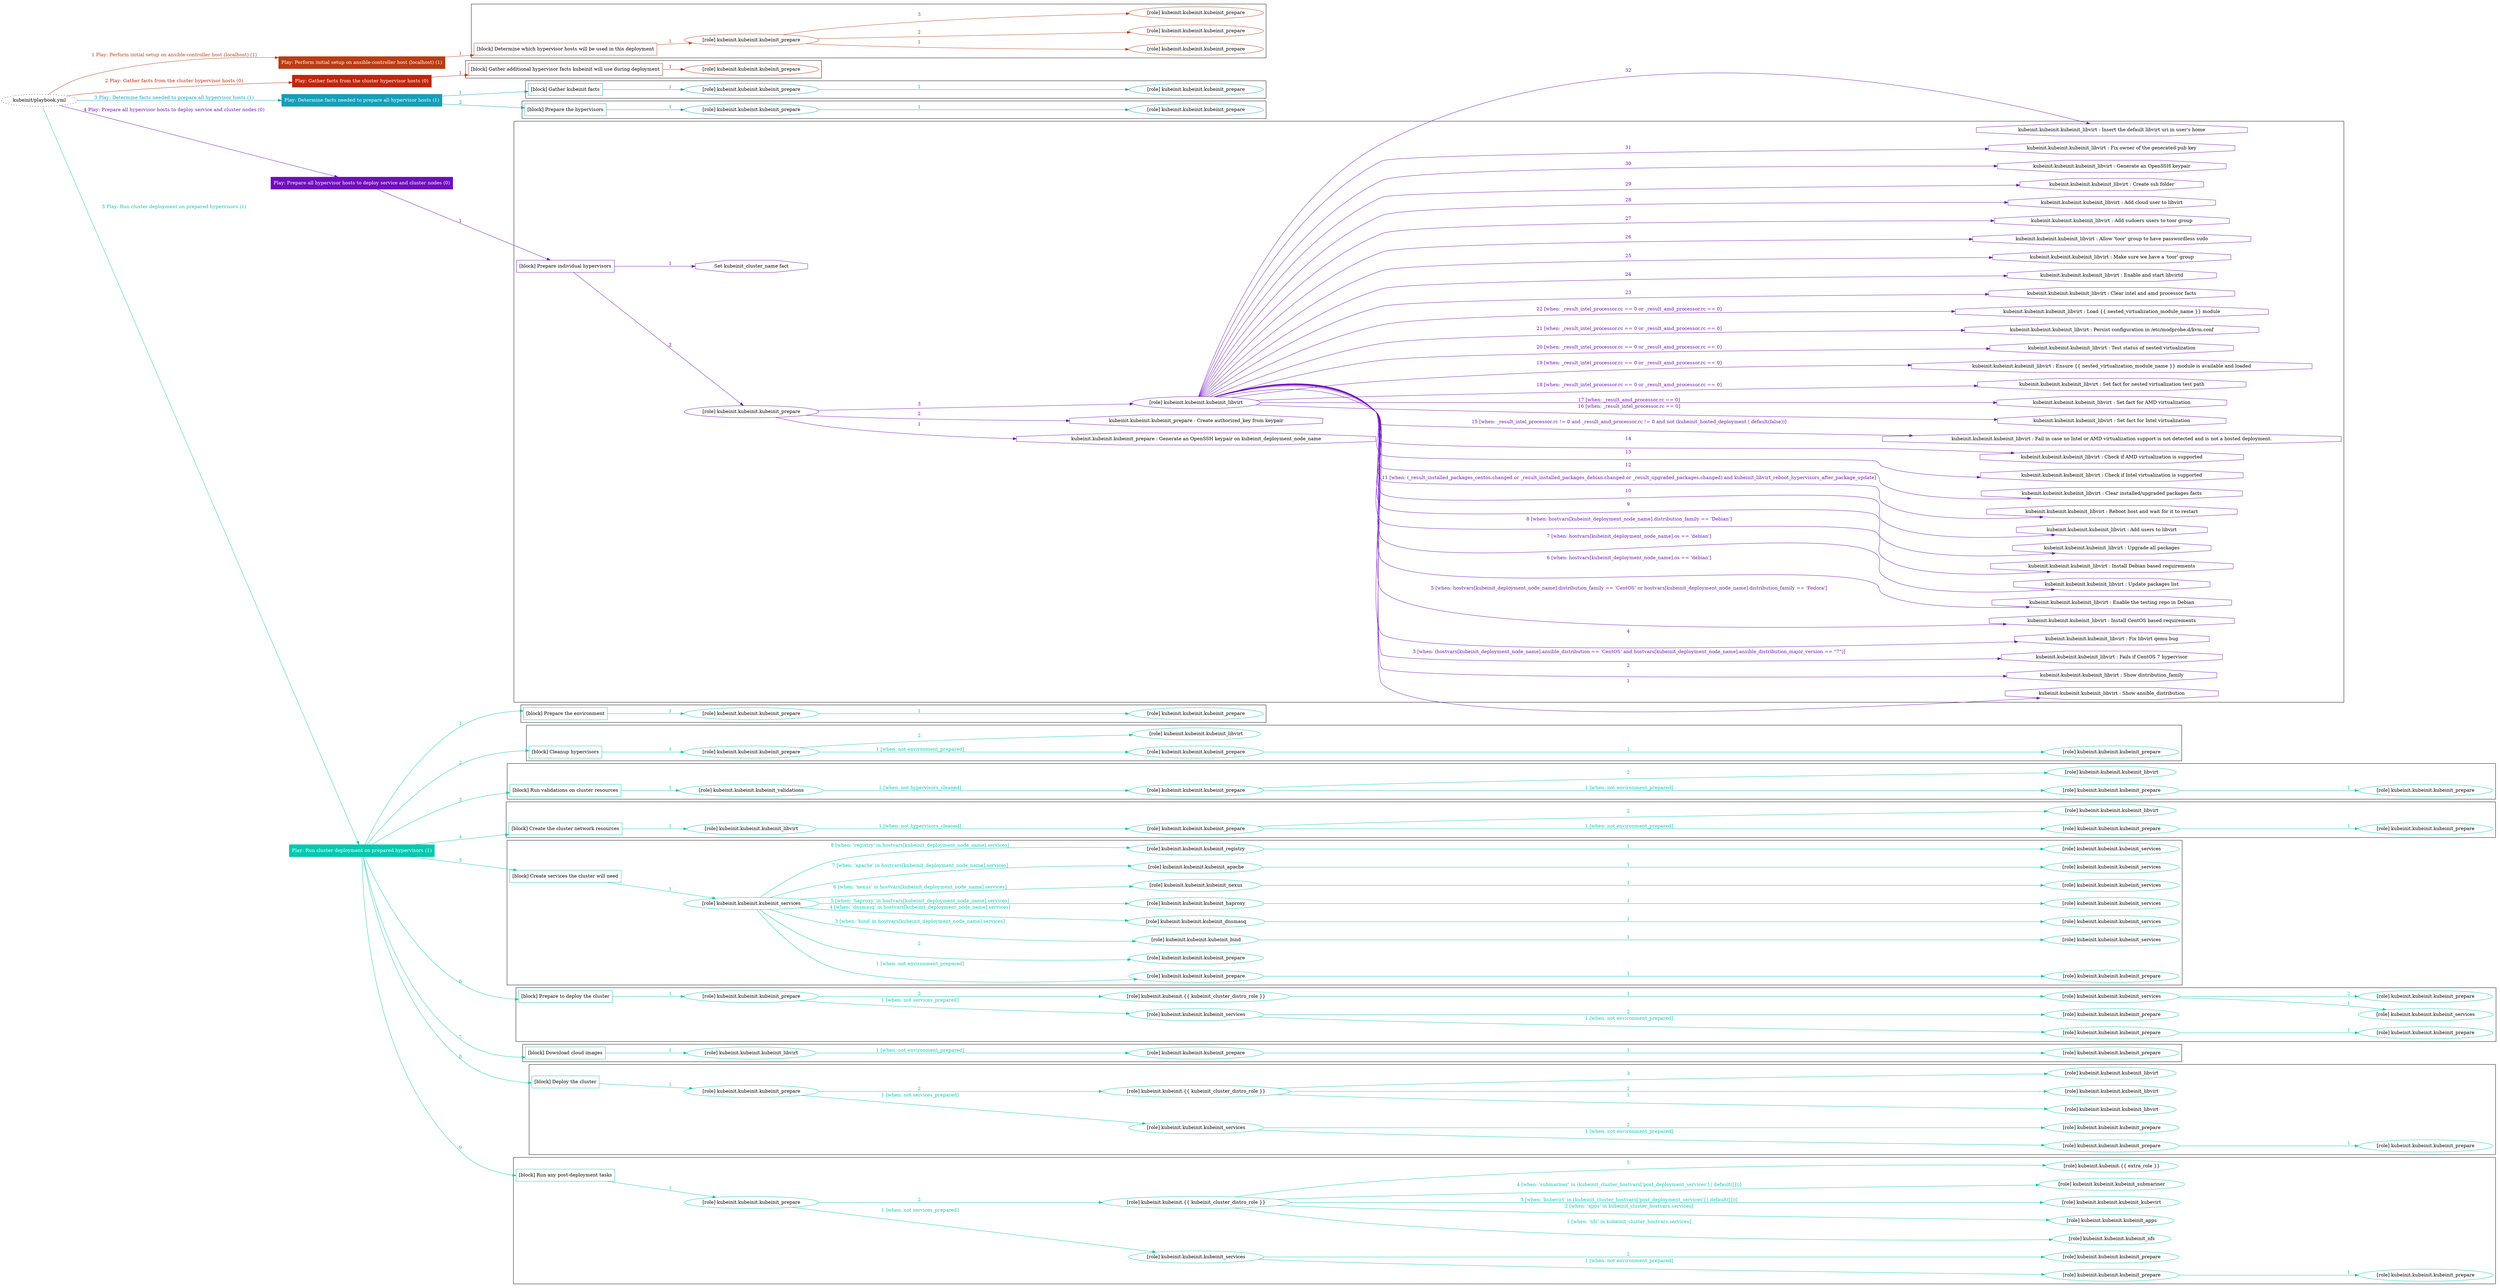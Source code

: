 digraph {
	graph [concentrate=true ordering=in rankdir=LR ratio=fill]
	edge [esep=5 sep=10]
	"kubeinit/playbook.yml" [URL="/home/runner/work/kubeinit/kubeinit/kubeinit/playbook.yml" id=playbook_69276c48 style=dotted]
	"kubeinit/playbook.yml" -> play_771e56b8 [label="1 Play: Perform initial setup on ansible-controller host (localhost) (1)" color="#b93d13" fontcolor="#b93d13" id=edge_playbook_69276c48_play_771e56b8 labeltooltip="1 Play: Perform initial setup on ansible-controller host (localhost) (1)" tooltip="1 Play: Perform initial setup on ansible-controller host (localhost) (1)"]
	subgraph "Play: Perform initial setup on ansible-controller host (localhost) (1)" {
		play_771e56b8 [label="Play: Perform initial setup on ansible-controller host (localhost) (1)" URL="/home/runner/work/kubeinit/kubeinit/kubeinit/playbook.yml" color="#b93d13" fontcolor="#ffffff" id=play_771e56b8 shape=box style=filled tooltip=localhost]
		play_771e56b8 -> block_69eb9096 [label=1 color="#b93d13" fontcolor="#b93d13" id=edge_1_play_771e56b8_block_69eb9096 labeltooltip=1 tooltip=1]
		subgraph cluster_block_69eb9096 {
			block_69eb9096 [label="[block] Determine which hypervisor hosts will be used in this deployment" URL="/home/runner/work/kubeinit/kubeinit/kubeinit/playbook.yml" color="#b93d13" id=block_69eb9096 labeltooltip="Determine which hypervisor hosts will be used in this deployment" shape=box tooltip="Determine which hypervisor hosts will be used in this deployment"]
			block_69eb9096 -> role_4c5e8331 [label="1 " color="#b93d13" fontcolor="#b93d13" id=edge_1_block_69eb9096_role_4c5e8331 labeltooltip="1 " tooltip="1 "]
			subgraph "kubeinit.kubeinit.kubeinit_prepare" {
				role_4c5e8331 [label="[role] kubeinit.kubeinit.kubeinit_prepare" URL="/home/runner/work/kubeinit/kubeinit/kubeinit/playbook.yml" color="#b93d13" id=role_4c5e8331 tooltip="kubeinit.kubeinit.kubeinit_prepare"]
				role_4c5e8331 -> role_d96c7d2b [label="1 " color="#b93d13" fontcolor="#b93d13" id=edge_1_role_4c5e8331_role_d96c7d2b labeltooltip="1 " tooltip="1 "]
				subgraph "kubeinit.kubeinit.kubeinit_prepare" {
					role_d96c7d2b [label="[role] kubeinit.kubeinit.kubeinit_prepare" URL="/home/runner/.ansible/collections/ansible_collections/kubeinit/kubeinit/roles/kubeinit_prepare/tasks/build_hypervisors_group.yml" color="#b93d13" id=role_d96c7d2b tooltip="kubeinit.kubeinit.kubeinit_prepare"]
				}
				role_4c5e8331 -> role_85bc36af [label="2 " color="#b93d13" fontcolor="#b93d13" id=edge_2_role_4c5e8331_role_85bc36af labeltooltip="2 " tooltip="2 "]
				subgraph "kubeinit.kubeinit.kubeinit_prepare" {
					role_85bc36af [label="[role] kubeinit.kubeinit.kubeinit_prepare" URL="/home/runner/.ansible/collections/ansible_collections/kubeinit/kubeinit/roles/kubeinit_prepare/tasks/build_hypervisors_group.yml" color="#b93d13" id=role_85bc36af tooltip="kubeinit.kubeinit.kubeinit_prepare"]
				}
				role_4c5e8331 -> role_85d3e95d [label="3 " color="#b93d13" fontcolor="#b93d13" id=edge_3_role_4c5e8331_role_85d3e95d labeltooltip="3 " tooltip="3 "]
				subgraph "kubeinit.kubeinit.kubeinit_prepare" {
					role_85d3e95d [label="[role] kubeinit.kubeinit.kubeinit_prepare" URL="/home/runner/.ansible/collections/ansible_collections/kubeinit/kubeinit/roles/kubeinit_prepare/tasks/build_hypervisors_group.yml" color="#b93d13" id=role_85d3e95d tooltip="kubeinit.kubeinit.kubeinit_prepare"]
				}
			}
		}
	}
	"kubeinit/playbook.yml" -> play_9b2345a2 [label="2 Play: Gather facts from the cluster hypervisor hosts (0)" color="#c32509" fontcolor="#c32509" id=edge_playbook_69276c48_play_9b2345a2 labeltooltip="2 Play: Gather facts from the cluster hypervisor hosts (0)" tooltip="2 Play: Gather facts from the cluster hypervisor hosts (0)"]
	subgraph "Play: Gather facts from the cluster hypervisor hosts (0)" {
		play_9b2345a2 [label="Play: Gather facts from the cluster hypervisor hosts (0)" URL="/home/runner/work/kubeinit/kubeinit/kubeinit/playbook.yml" color="#c32509" fontcolor="#ffffff" id=play_9b2345a2 shape=box style=filled tooltip="Play: Gather facts from the cluster hypervisor hosts (0)"]
		play_9b2345a2 -> block_337ccbae [label=1 color="#c32509" fontcolor="#c32509" id=edge_1_play_9b2345a2_block_337ccbae labeltooltip=1 tooltip=1]
		subgraph cluster_block_337ccbae {
			block_337ccbae [label="[block] Gather additional hypervisor facts kubeinit will use during deployment" URL="/home/runner/work/kubeinit/kubeinit/kubeinit/playbook.yml" color="#c32509" id=block_337ccbae labeltooltip="Gather additional hypervisor facts kubeinit will use during deployment" shape=box tooltip="Gather additional hypervisor facts kubeinit will use during deployment"]
			block_337ccbae -> role_8684b217 [label="1 " color="#c32509" fontcolor="#c32509" id=edge_1_block_337ccbae_role_8684b217 labeltooltip="1 " tooltip="1 "]
			subgraph "kubeinit.kubeinit.kubeinit_prepare" {
				role_8684b217 [label="[role] kubeinit.kubeinit.kubeinit_prepare" URL="/home/runner/work/kubeinit/kubeinit/kubeinit/playbook.yml" color="#c32509" id=role_8684b217 tooltip="kubeinit.kubeinit.kubeinit_prepare"]
			}
		}
	}
	"kubeinit/playbook.yml" -> play_122daa32 [label="3 Play: Determine facts needed to prepare all hypervisor hosts (1)" color="#149fb8" fontcolor="#149fb8" id=edge_playbook_69276c48_play_122daa32 labeltooltip="3 Play: Determine facts needed to prepare all hypervisor hosts (1)" tooltip="3 Play: Determine facts needed to prepare all hypervisor hosts (1)"]
	subgraph "Play: Determine facts needed to prepare all hypervisor hosts (1)" {
		play_122daa32 [label="Play: Determine facts needed to prepare all hypervisor hosts (1)" URL="/home/runner/work/kubeinit/kubeinit/kubeinit/playbook.yml" color="#149fb8" fontcolor="#ffffff" id=play_122daa32 shape=box style=filled tooltip=localhost]
		play_122daa32 -> block_4ebcf1d4 [label=1 color="#149fb8" fontcolor="#149fb8" id=edge_1_play_122daa32_block_4ebcf1d4 labeltooltip=1 tooltip=1]
		subgraph cluster_block_4ebcf1d4 {
			block_4ebcf1d4 [label="[block] Gather kubeinit facts" URL="/home/runner/work/kubeinit/kubeinit/kubeinit/playbook.yml" color="#149fb8" id=block_4ebcf1d4 labeltooltip="Gather kubeinit facts" shape=box tooltip="Gather kubeinit facts"]
			block_4ebcf1d4 -> role_0f7ed607 [label="1 " color="#149fb8" fontcolor="#149fb8" id=edge_1_block_4ebcf1d4_role_0f7ed607 labeltooltip="1 " tooltip="1 "]
			subgraph "kubeinit.kubeinit.kubeinit_prepare" {
				role_0f7ed607 [label="[role] kubeinit.kubeinit.kubeinit_prepare" URL="/home/runner/work/kubeinit/kubeinit/kubeinit/playbook.yml" color="#149fb8" id=role_0f7ed607 tooltip="kubeinit.kubeinit.kubeinit_prepare"]
				role_0f7ed607 -> role_784ede8a [label="1 " color="#149fb8" fontcolor="#149fb8" id=edge_1_role_0f7ed607_role_784ede8a labeltooltip="1 " tooltip="1 "]
				subgraph "kubeinit.kubeinit.kubeinit_prepare" {
					role_784ede8a [label="[role] kubeinit.kubeinit.kubeinit_prepare" URL="/home/runner/.ansible/collections/ansible_collections/kubeinit/kubeinit/roles/kubeinit_prepare/tasks/gather_kubeinit_facts.yml" color="#149fb8" id=role_784ede8a tooltip="kubeinit.kubeinit.kubeinit_prepare"]
				}
			}
		}
		play_122daa32 -> block_d31a7c14 [label=2 color="#149fb8" fontcolor="#149fb8" id=edge_2_play_122daa32_block_d31a7c14 labeltooltip=2 tooltip=2]
		subgraph cluster_block_d31a7c14 {
			block_d31a7c14 [label="[block] Prepare the hypervisors" URL="/home/runner/work/kubeinit/kubeinit/kubeinit/playbook.yml" color="#149fb8" id=block_d31a7c14 labeltooltip="Prepare the hypervisors" shape=box tooltip="Prepare the hypervisors"]
			block_d31a7c14 -> role_c2168b09 [label="1 " color="#149fb8" fontcolor="#149fb8" id=edge_1_block_d31a7c14_role_c2168b09 labeltooltip="1 " tooltip="1 "]
			subgraph "kubeinit.kubeinit.kubeinit_prepare" {
				role_c2168b09 [label="[role] kubeinit.kubeinit.kubeinit_prepare" URL="/home/runner/work/kubeinit/kubeinit/kubeinit/playbook.yml" color="#149fb8" id=role_c2168b09 tooltip="kubeinit.kubeinit.kubeinit_prepare"]
				role_c2168b09 -> role_f4f85ccd [label="1 " color="#149fb8" fontcolor="#149fb8" id=edge_1_role_c2168b09_role_f4f85ccd labeltooltip="1 " tooltip="1 "]
				subgraph "kubeinit.kubeinit.kubeinit_prepare" {
					role_f4f85ccd [label="[role] kubeinit.kubeinit.kubeinit_prepare" URL="/home/runner/.ansible/collections/ansible_collections/kubeinit/kubeinit/roles/kubeinit_prepare/tasks/gather_kubeinit_facts.yml" color="#149fb8" id=role_f4f85ccd tooltip="kubeinit.kubeinit.kubeinit_prepare"]
				}
			}
		}
	}
	"kubeinit/playbook.yml" -> play_06b1ea4e [label="4 Play: Prepare all hypervisor hosts to deploy service and cluster nodes (0)" color="#700ebe" fontcolor="#700ebe" id=edge_playbook_69276c48_play_06b1ea4e labeltooltip="4 Play: Prepare all hypervisor hosts to deploy service and cluster nodes (0)" tooltip="4 Play: Prepare all hypervisor hosts to deploy service and cluster nodes (0)"]
	subgraph "Play: Prepare all hypervisor hosts to deploy service and cluster nodes (0)" {
		play_06b1ea4e [label="Play: Prepare all hypervisor hosts to deploy service and cluster nodes (0)" URL="/home/runner/work/kubeinit/kubeinit/kubeinit/playbook.yml" color="#700ebe" fontcolor="#ffffff" id=play_06b1ea4e shape=box style=filled tooltip="Play: Prepare all hypervisor hosts to deploy service and cluster nodes (0)"]
		play_06b1ea4e -> block_8d88c827 [label=1 color="#700ebe" fontcolor="#700ebe" id=edge_1_play_06b1ea4e_block_8d88c827 labeltooltip=1 tooltip=1]
		subgraph cluster_block_8d88c827 {
			block_8d88c827 [label="[block] Prepare individual hypervisors" URL="/home/runner/work/kubeinit/kubeinit/kubeinit/playbook.yml" color="#700ebe" id=block_8d88c827 labeltooltip="Prepare individual hypervisors" shape=box tooltip="Prepare individual hypervisors"]
			block_8d88c827 -> role_50880bbc [label="2 " color="#700ebe" fontcolor="#700ebe" id=edge_2_block_8d88c827_role_50880bbc labeltooltip="2 " tooltip="2 "]
			subgraph "kubeinit.kubeinit.kubeinit_prepare" {
				role_50880bbc [label="[role] kubeinit.kubeinit.kubeinit_prepare" URL="/home/runner/work/kubeinit/kubeinit/kubeinit/playbook.yml" color="#700ebe" id=role_50880bbc tooltip="kubeinit.kubeinit.kubeinit_prepare"]
				task_ef12766f [label="kubeinit.kubeinit.kubeinit_prepare : Generate an OpenSSH keypair on kubeinit_deployment_node_name" URL="/home/runner/.ansible/collections/ansible_collections/kubeinit/kubeinit/roles/kubeinit_prepare/tasks/prepare_hypervisor.yml" color="#700ebe" id=task_ef12766f shape=octagon tooltip="kubeinit.kubeinit.kubeinit_prepare : Generate an OpenSSH keypair on kubeinit_deployment_node_name"]
				role_50880bbc -> task_ef12766f [label="1 " color="#700ebe" fontcolor="#700ebe" id=edge_1_role_50880bbc_task_ef12766f labeltooltip="1 " tooltip="1 "]
				task_64f94bab [label="kubeinit.kubeinit.kubeinit_prepare : Create authorized_key from keypair" URL="/home/runner/.ansible/collections/ansible_collections/kubeinit/kubeinit/roles/kubeinit_prepare/tasks/prepare_hypervisor.yml" color="#700ebe" id=task_64f94bab shape=octagon tooltip="kubeinit.kubeinit.kubeinit_prepare : Create authorized_key from keypair"]
				role_50880bbc -> task_64f94bab [label="2 " color="#700ebe" fontcolor="#700ebe" id=edge_2_role_50880bbc_task_64f94bab labeltooltip="2 " tooltip="2 "]
				role_50880bbc -> role_11036033 [label="3 " color="#700ebe" fontcolor="#700ebe" id=edge_3_role_50880bbc_role_11036033 labeltooltip="3 " tooltip="3 "]
				subgraph "kubeinit.kubeinit.kubeinit_libvirt" {
					role_11036033 [label="[role] kubeinit.kubeinit.kubeinit_libvirt" URL="/home/runner/.ansible/collections/ansible_collections/kubeinit/kubeinit/roles/kubeinit_prepare/tasks/prepare_hypervisor.yml" color="#700ebe" id=role_11036033 tooltip="kubeinit.kubeinit.kubeinit_libvirt"]
					task_7e71e88c [label="kubeinit.kubeinit.kubeinit_libvirt : Show ansible_distribution" URL="/home/runner/.ansible/collections/ansible_collections/kubeinit/kubeinit/roles/kubeinit_libvirt/tasks/main.yml" color="#700ebe" id=task_7e71e88c shape=octagon tooltip="kubeinit.kubeinit.kubeinit_libvirt : Show ansible_distribution"]
					role_11036033 -> task_7e71e88c [label="1 " color="#700ebe" fontcolor="#700ebe" id=edge_1_role_11036033_task_7e71e88c labeltooltip="1 " tooltip="1 "]
					task_76085133 [label="kubeinit.kubeinit.kubeinit_libvirt : Show distribution_family" URL="/home/runner/.ansible/collections/ansible_collections/kubeinit/kubeinit/roles/kubeinit_libvirt/tasks/main.yml" color="#700ebe" id=task_76085133 shape=octagon tooltip="kubeinit.kubeinit.kubeinit_libvirt : Show distribution_family"]
					role_11036033 -> task_76085133 [label="2 " color="#700ebe" fontcolor="#700ebe" id=edge_2_role_11036033_task_76085133 labeltooltip="2 " tooltip="2 "]
					task_f65f7949 [label="kubeinit.kubeinit.kubeinit_libvirt : Fails if CentOS 7 hypervisor" URL="/home/runner/.ansible/collections/ansible_collections/kubeinit/kubeinit/roles/kubeinit_libvirt/tasks/main.yml" color="#700ebe" id=task_f65f7949 shape=octagon tooltip="kubeinit.kubeinit.kubeinit_libvirt : Fails if CentOS 7 hypervisor"]
					role_11036033 -> task_f65f7949 [label="3 [when: (hostvars[kubeinit_deployment_node_name].ansible_distribution == 'CentOS' and hostvars[kubeinit_deployment_node_name].ansible_distribution_major_version == \"7\")]" color="#700ebe" fontcolor="#700ebe" id=edge_3_role_11036033_task_f65f7949 labeltooltip="3 [when: (hostvars[kubeinit_deployment_node_name].ansible_distribution == 'CentOS' and hostvars[kubeinit_deployment_node_name].ansible_distribution_major_version == \"7\")]" tooltip="3 [when: (hostvars[kubeinit_deployment_node_name].ansible_distribution == 'CentOS' and hostvars[kubeinit_deployment_node_name].ansible_distribution_major_version == \"7\")]"]
					task_e13dbf9c [label="kubeinit.kubeinit.kubeinit_libvirt : Fix libvirt qemu bug" URL="/home/runner/.ansible/collections/ansible_collections/kubeinit/kubeinit/roles/kubeinit_libvirt/tasks/main.yml" color="#700ebe" id=task_e13dbf9c shape=octagon tooltip="kubeinit.kubeinit.kubeinit_libvirt : Fix libvirt qemu bug"]
					role_11036033 -> task_e13dbf9c [label="4 " color="#700ebe" fontcolor="#700ebe" id=edge_4_role_11036033_task_e13dbf9c labeltooltip="4 " tooltip="4 "]
					task_754a911d [label="kubeinit.kubeinit.kubeinit_libvirt : Install CentOS based requirements" URL="/home/runner/.ansible/collections/ansible_collections/kubeinit/kubeinit/roles/kubeinit_libvirt/tasks/main.yml" color="#700ebe" id=task_754a911d shape=octagon tooltip="kubeinit.kubeinit.kubeinit_libvirt : Install CentOS based requirements"]
					role_11036033 -> task_754a911d [label="5 [when: hostvars[kubeinit_deployment_node_name].distribution_family == 'CentOS' or hostvars[kubeinit_deployment_node_name].distribution_family == 'Fedora']" color="#700ebe" fontcolor="#700ebe" id=edge_5_role_11036033_task_754a911d labeltooltip="5 [when: hostvars[kubeinit_deployment_node_name].distribution_family == 'CentOS' or hostvars[kubeinit_deployment_node_name].distribution_family == 'Fedora']" tooltip="5 [when: hostvars[kubeinit_deployment_node_name].distribution_family == 'CentOS' or hostvars[kubeinit_deployment_node_name].distribution_family == 'Fedora']"]
					task_59b2b5fb [label="kubeinit.kubeinit.kubeinit_libvirt : Enable the testing repo in Debian" URL="/home/runner/.ansible/collections/ansible_collections/kubeinit/kubeinit/roles/kubeinit_libvirt/tasks/main.yml" color="#700ebe" id=task_59b2b5fb shape=octagon tooltip="kubeinit.kubeinit.kubeinit_libvirt : Enable the testing repo in Debian"]
					role_11036033 -> task_59b2b5fb [label="6 [when: hostvars[kubeinit_deployment_node_name].os == 'debian']" color="#700ebe" fontcolor="#700ebe" id=edge_6_role_11036033_task_59b2b5fb labeltooltip="6 [when: hostvars[kubeinit_deployment_node_name].os == 'debian']" tooltip="6 [when: hostvars[kubeinit_deployment_node_name].os == 'debian']"]
					task_f11921f3 [label="kubeinit.kubeinit.kubeinit_libvirt : Update packages list" URL="/home/runner/.ansible/collections/ansible_collections/kubeinit/kubeinit/roles/kubeinit_libvirt/tasks/main.yml" color="#700ebe" id=task_f11921f3 shape=octagon tooltip="kubeinit.kubeinit.kubeinit_libvirt : Update packages list"]
					role_11036033 -> task_f11921f3 [label="7 [when: hostvars[kubeinit_deployment_node_name].os == 'debian']" color="#700ebe" fontcolor="#700ebe" id=edge_7_role_11036033_task_f11921f3 labeltooltip="7 [when: hostvars[kubeinit_deployment_node_name].os == 'debian']" tooltip="7 [when: hostvars[kubeinit_deployment_node_name].os == 'debian']"]
					task_6cd9ae36 [label="kubeinit.kubeinit.kubeinit_libvirt : Install Debian based requirements" URL="/home/runner/.ansible/collections/ansible_collections/kubeinit/kubeinit/roles/kubeinit_libvirt/tasks/main.yml" color="#700ebe" id=task_6cd9ae36 shape=octagon tooltip="kubeinit.kubeinit.kubeinit_libvirt : Install Debian based requirements"]
					role_11036033 -> task_6cd9ae36 [label="8 [when: hostvars[kubeinit_deployment_node_name].distribution_family == 'Debian']" color="#700ebe" fontcolor="#700ebe" id=edge_8_role_11036033_task_6cd9ae36 labeltooltip="8 [when: hostvars[kubeinit_deployment_node_name].distribution_family == 'Debian']" tooltip="8 [when: hostvars[kubeinit_deployment_node_name].distribution_family == 'Debian']"]
					task_c4cb2c90 [label="kubeinit.kubeinit.kubeinit_libvirt : Upgrade all packages" URL="/home/runner/.ansible/collections/ansible_collections/kubeinit/kubeinit/roles/kubeinit_libvirt/tasks/main.yml" color="#700ebe" id=task_c4cb2c90 shape=octagon tooltip="kubeinit.kubeinit.kubeinit_libvirt : Upgrade all packages"]
					role_11036033 -> task_c4cb2c90 [label="9 " color="#700ebe" fontcolor="#700ebe" id=edge_9_role_11036033_task_c4cb2c90 labeltooltip="9 " tooltip="9 "]
					task_306613cf [label="kubeinit.kubeinit.kubeinit_libvirt : Add users to libvirt" URL="/home/runner/.ansible/collections/ansible_collections/kubeinit/kubeinit/roles/kubeinit_libvirt/tasks/main.yml" color="#700ebe" id=task_306613cf shape=octagon tooltip="kubeinit.kubeinit.kubeinit_libvirt : Add users to libvirt"]
					role_11036033 -> task_306613cf [label="10 " color="#700ebe" fontcolor="#700ebe" id=edge_10_role_11036033_task_306613cf labeltooltip="10 " tooltip="10 "]
					task_e0d09926 [label="kubeinit.kubeinit.kubeinit_libvirt : Reboot host and wait for it to restart" URL="/home/runner/.ansible/collections/ansible_collections/kubeinit/kubeinit/roles/kubeinit_libvirt/tasks/main.yml" color="#700ebe" id=task_e0d09926 shape=octagon tooltip="kubeinit.kubeinit.kubeinit_libvirt : Reboot host and wait for it to restart"]
					role_11036033 -> task_e0d09926 [label="11 [when: (_result_installed_packages_centos.changed or _result_installed_packages_debian.changed or _result_upgraded_packages.changed) and kubeinit_libvirt_reboot_hypervisors_after_package_update]" color="#700ebe" fontcolor="#700ebe" id=edge_11_role_11036033_task_e0d09926 labeltooltip="11 [when: (_result_installed_packages_centos.changed or _result_installed_packages_debian.changed or _result_upgraded_packages.changed) and kubeinit_libvirt_reboot_hypervisors_after_package_update]" tooltip="11 [when: (_result_installed_packages_centos.changed or _result_installed_packages_debian.changed or _result_upgraded_packages.changed) and kubeinit_libvirt_reboot_hypervisors_after_package_update]"]
					task_d95c08e8 [label="kubeinit.kubeinit.kubeinit_libvirt : Clear installed/upgraded packages facts" URL="/home/runner/.ansible/collections/ansible_collections/kubeinit/kubeinit/roles/kubeinit_libvirt/tasks/main.yml" color="#700ebe" id=task_d95c08e8 shape=octagon tooltip="kubeinit.kubeinit.kubeinit_libvirt : Clear installed/upgraded packages facts"]
					role_11036033 -> task_d95c08e8 [label="12 " color="#700ebe" fontcolor="#700ebe" id=edge_12_role_11036033_task_d95c08e8 labeltooltip="12 " tooltip="12 "]
					task_a3bff196 [label="kubeinit.kubeinit.kubeinit_libvirt : Check if Intel virtualization is supported" URL="/home/runner/.ansible/collections/ansible_collections/kubeinit/kubeinit/roles/kubeinit_libvirt/tasks/main.yml" color="#700ebe" id=task_a3bff196 shape=octagon tooltip="kubeinit.kubeinit.kubeinit_libvirt : Check if Intel virtualization is supported"]
					role_11036033 -> task_a3bff196 [label="13 " color="#700ebe" fontcolor="#700ebe" id=edge_13_role_11036033_task_a3bff196 labeltooltip="13 " tooltip="13 "]
					task_bcedfbf5 [label="kubeinit.kubeinit.kubeinit_libvirt : Check if AMD virtualization is supported" URL="/home/runner/.ansible/collections/ansible_collections/kubeinit/kubeinit/roles/kubeinit_libvirt/tasks/main.yml" color="#700ebe" id=task_bcedfbf5 shape=octagon tooltip="kubeinit.kubeinit.kubeinit_libvirt : Check if AMD virtualization is supported"]
					role_11036033 -> task_bcedfbf5 [label="14 " color="#700ebe" fontcolor="#700ebe" id=edge_14_role_11036033_task_bcedfbf5 labeltooltip="14 " tooltip="14 "]
					task_9e30c53c [label="kubeinit.kubeinit.kubeinit_libvirt : Fail in case no Intel or AMD virtualization support is not detected and is not a hosted deployment." URL="/home/runner/.ansible/collections/ansible_collections/kubeinit/kubeinit/roles/kubeinit_libvirt/tasks/main.yml" color="#700ebe" id=task_9e30c53c shape=octagon tooltip="kubeinit.kubeinit.kubeinit_libvirt : Fail in case no Intel or AMD virtualization support is not detected and is not a hosted deployment."]
					role_11036033 -> task_9e30c53c [label="15 [when: _result_intel_processor.rc != 0 and _result_amd_processor.rc != 0 and not (kubeinit_hosted_deployment | default(false))]" color="#700ebe" fontcolor="#700ebe" id=edge_15_role_11036033_task_9e30c53c labeltooltip="15 [when: _result_intel_processor.rc != 0 and _result_amd_processor.rc != 0 and not (kubeinit_hosted_deployment | default(false))]" tooltip="15 [when: _result_intel_processor.rc != 0 and _result_amd_processor.rc != 0 and not (kubeinit_hosted_deployment | default(false))]"]
					task_03de45c7 [label="kubeinit.kubeinit.kubeinit_libvirt : Set fact for Intel virtualization" URL="/home/runner/.ansible/collections/ansible_collections/kubeinit/kubeinit/roles/kubeinit_libvirt/tasks/main.yml" color="#700ebe" id=task_03de45c7 shape=octagon tooltip="kubeinit.kubeinit.kubeinit_libvirt : Set fact for Intel virtualization"]
					role_11036033 -> task_03de45c7 [label="16 [when: _result_intel_processor.rc == 0]" color="#700ebe" fontcolor="#700ebe" id=edge_16_role_11036033_task_03de45c7 labeltooltip="16 [when: _result_intel_processor.rc == 0]" tooltip="16 [when: _result_intel_processor.rc == 0]"]
					task_49c14155 [label="kubeinit.kubeinit.kubeinit_libvirt : Set fact for AMD virtualization" URL="/home/runner/.ansible/collections/ansible_collections/kubeinit/kubeinit/roles/kubeinit_libvirt/tasks/main.yml" color="#700ebe" id=task_49c14155 shape=octagon tooltip="kubeinit.kubeinit.kubeinit_libvirt : Set fact for AMD virtualization"]
					role_11036033 -> task_49c14155 [label="17 [when: _result_amd_processor.rc == 0]" color="#700ebe" fontcolor="#700ebe" id=edge_17_role_11036033_task_49c14155 labeltooltip="17 [when: _result_amd_processor.rc == 0]" tooltip="17 [when: _result_amd_processor.rc == 0]"]
					task_e59ae14f [label="kubeinit.kubeinit.kubeinit_libvirt : Set fact for nested virtualization test path" URL="/home/runner/.ansible/collections/ansible_collections/kubeinit/kubeinit/roles/kubeinit_libvirt/tasks/main.yml" color="#700ebe" id=task_e59ae14f shape=octagon tooltip="kubeinit.kubeinit.kubeinit_libvirt : Set fact for nested virtualization test path"]
					role_11036033 -> task_e59ae14f [label="18 [when: _result_intel_processor.rc == 0 or _result_amd_processor.rc == 0]" color="#700ebe" fontcolor="#700ebe" id=edge_18_role_11036033_task_e59ae14f labeltooltip="18 [when: _result_intel_processor.rc == 0 or _result_amd_processor.rc == 0]" tooltip="18 [when: _result_intel_processor.rc == 0 or _result_amd_processor.rc == 0]"]
					task_f0a8b00a [label="kubeinit.kubeinit.kubeinit_libvirt : Ensure {{ nested_virtualization_module_name }} module is available and loaded" URL="/home/runner/.ansible/collections/ansible_collections/kubeinit/kubeinit/roles/kubeinit_libvirt/tasks/main.yml" color="#700ebe" id=task_f0a8b00a shape=octagon tooltip="kubeinit.kubeinit.kubeinit_libvirt : Ensure {{ nested_virtualization_module_name }} module is available and loaded"]
					role_11036033 -> task_f0a8b00a [label="19 [when: _result_intel_processor.rc == 0 or _result_amd_processor.rc == 0]" color="#700ebe" fontcolor="#700ebe" id=edge_19_role_11036033_task_f0a8b00a labeltooltip="19 [when: _result_intel_processor.rc == 0 or _result_amd_processor.rc == 0]" tooltip="19 [when: _result_intel_processor.rc == 0 or _result_amd_processor.rc == 0]"]
					task_4d02f75b [label="kubeinit.kubeinit.kubeinit_libvirt : Test status of nested virtualization" URL="/home/runner/.ansible/collections/ansible_collections/kubeinit/kubeinit/roles/kubeinit_libvirt/tasks/main.yml" color="#700ebe" id=task_4d02f75b shape=octagon tooltip="kubeinit.kubeinit.kubeinit_libvirt : Test status of nested virtualization"]
					role_11036033 -> task_4d02f75b [label="20 [when: _result_intel_processor.rc == 0 or _result_amd_processor.rc == 0]" color="#700ebe" fontcolor="#700ebe" id=edge_20_role_11036033_task_4d02f75b labeltooltip="20 [when: _result_intel_processor.rc == 0 or _result_amd_processor.rc == 0]" tooltip="20 [when: _result_intel_processor.rc == 0 or _result_amd_processor.rc == 0]"]
					task_112bb765 [label="kubeinit.kubeinit.kubeinit_libvirt : Persist configuration in /etc/modprobe.d/kvm.conf" URL="/home/runner/.ansible/collections/ansible_collections/kubeinit/kubeinit/roles/kubeinit_libvirt/tasks/main.yml" color="#700ebe" id=task_112bb765 shape=octagon tooltip="kubeinit.kubeinit.kubeinit_libvirt : Persist configuration in /etc/modprobe.d/kvm.conf"]
					role_11036033 -> task_112bb765 [label="21 [when: _result_intel_processor.rc == 0 or _result_amd_processor.rc == 0]" color="#700ebe" fontcolor="#700ebe" id=edge_21_role_11036033_task_112bb765 labeltooltip="21 [when: _result_intel_processor.rc == 0 or _result_amd_processor.rc == 0]" tooltip="21 [when: _result_intel_processor.rc == 0 or _result_amd_processor.rc == 0]"]
					task_af103bb1 [label="kubeinit.kubeinit.kubeinit_libvirt : Load {{ nested_virtualization_module_name }} module" URL="/home/runner/.ansible/collections/ansible_collections/kubeinit/kubeinit/roles/kubeinit_libvirt/tasks/main.yml" color="#700ebe" id=task_af103bb1 shape=octagon tooltip="kubeinit.kubeinit.kubeinit_libvirt : Load {{ nested_virtualization_module_name }} module"]
					role_11036033 -> task_af103bb1 [label="22 [when: _result_intel_processor.rc == 0 or _result_amd_processor.rc == 0]" color="#700ebe" fontcolor="#700ebe" id=edge_22_role_11036033_task_af103bb1 labeltooltip="22 [when: _result_intel_processor.rc == 0 or _result_amd_processor.rc == 0]" tooltip="22 [when: _result_intel_processor.rc == 0 or _result_amd_processor.rc == 0]"]
					task_4b067f57 [label="kubeinit.kubeinit.kubeinit_libvirt : Clear intel and amd processor facts" URL="/home/runner/.ansible/collections/ansible_collections/kubeinit/kubeinit/roles/kubeinit_libvirt/tasks/main.yml" color="#700ebe" id=task_4b067f57 shape=octagon tooltip="kubeinit.kubeinit.kubeinit_libvirt : Clear intel and amd processor facts"]
					role_11036033 -> task_4b067f57 [label="23 " color="#700ebe" fontcolor="#700ebe" id=edge_23_role_11036033_task_4b067f57 labeltooltip="23 " tooltip="23 "]
					task_f1e82a64 [label="kubeinit.kubeinit.kubeinit_libvirt : Enable and start libvirtd" URL="/home/runner/.ansible/collections/ansible_collections/kubeinit/kubeinit/roles/kubeinit_libvirt/tasks/main.yml" color="#700ebe" id=task_f1e82a64 shape=octagon tooltip="kubeinit.kubeinit.kubeinit_libvirt : Enable and start libvirtd"]
					role_11036033 -> task_f1e82a64 [label="24 " color="#700ebe" fontcolor="#700ebe" id=edge_24_role_11036033_task_f1e82a64 labeltooltip="24 " tooltip="24 "]
					task_3b8d268a [label="kubeinit.kubeinit.kubeinit_libvirt : Make sure we have a 'toor' group" URL="/home/runner/.ansible/collections/ansible_collections/kubeinit/kubeinit/roles/kubeinit_libvirt/tasks/60_create_cloud_user.yml" color="#700ebe" id=task_3b8d268a shape=octagon tooltip="kubeinit.kubeinit.kubeinit_libvirt : Make sure we have a 'toor' group"]
					role_11036033 -> task_3b8d268a [label="25 " color="#700ebe" fontcolor="#700ebe" id=edge_25_role_11036033_task_3b8d268a labeltooltip="25 " tooltip="25 "]
					task_9e752b0b [label="kubeinit.kubeinit.kubeinit_libvirt : Allow 'toor' group to have passwordless sudo" URL="/home/runner/.ansible/collections/ansible_collections/kubeinit/kubeinit/roles/kubeinit_libvirt/tasks/60_create_cloud_user.yml" color="#700ebe" id=task_9e752b0b shape=octagon tooltip="kubeinit.kubeinit.kubeinit_libvirt : Allow 'toor' group to have passwordless sudo"]
					role_11036033 -> task_9e752b0b [label="26 " color="#700ebe" fontcolor="#700ebe" id=edge_26_role_11036033_task_9e752b0b labeltooltip="26 " tooltip="26 "]
					task_c41cbfa8 [label="kubeinit.kubeinit.kubeinit_libvirt : Add sudoers users to toor group" URL="/home/runner/.ansible/collections/ansible_collections/kubeinit/kubeinit/roles/kubeinit_libvirt/tasks/60_create_cloud_user.yml" color="#700ebe" id=task_c41cbfa8 shape=octagon tooltip="kubeinit.kubeinit.kubeinit_libvirt : Add sudoers users to toor group"]
					role_11036033 -> task_c41cbfa8 [label="27 " color="#700ebe" fontcolor="#700ebe" id=edge_27_role_11036033_task_c41cbfa8 labeltooltip="27 " tooltip="27 "]
					task_e1ac0b76 [label="kubeinit.kubeinit.kubeinit_libvirt : Add cloud user to libvirt" URL="/home/runner/.ansible/collections/ansible_collections/kubeinit/kubeinit/roles/kubeinit_libvirt/tasks/60_create_cloud_user.yml" color="#700ebe" id=task_e1ac0b76 shape=octagon tooltip="kubeinit.kubeinit.kubeinit_libvirt : Add cloud user to libvirt"]
					role_11036033 -> task_e1ac0b76 [label="28 " color="#700ebe" fontcolor="#700ebe" id=edge_28_role_11036033_task_e1ac0b76 labeltooltip="28 " tooltip="28 "]
					task_34dc8a27 [label="kubeinit.kubeinit.kubeinit_libvirt : Create ssh folder" URL="/home/runner/.ansible/collections/ansible_collections/kubeinit/kubeinit/roles/kubeinit_libvirt/tasks/60_create_cloud_user.yml" color="#700ebe" id=task_34dc8a27 shape=octagon tooltip="kubeinit.kubeinit.kubeinit_libvirt : Create ssh folder"]
					role_11036033 -> task_34dc8a27 [label="29 " color="#700ebe" fontcolor="#700ebe" id=edge_29_role_11036033_task_34dc8a27 labeltooltip="29 " tooltip="29 "]
					task_e7586b17 [label="kubeinit.kubeinit.kubeinit_libvirt : Generate an OpenSSH keypair" URL="/home/runner/.ansible/collections/ansible_collections/kubeinit/kubeinit/roles/kubeinit_libvirt/tasks/60_create_cloud_user.yml" color="#700ebe" id=task_e7586b17 shape=octagon tooltip="kubeinit.kubeinit.kubeinit_libvirt : Generate an OpenSSH keypair"]
					role_11036033 -> task_e7586b17 [label="30 " color="#700ebe" fontcolor="#700ebe" id=edge_30_role_11036033_task_e7586b17 labeltooltip="30 " tooltip="30 "]
					task_a040668b [label="kubeinit.kubeinit.kubeinit_libvirt : Fix owner of the generated pub key" URL="/home/runner/.ansible/collections/ansible_collections/kubeinit/kubeinit/roles/kubeinit_libvirt/tasks/60_create_cloud_user.yml" color="#700ebe" id=task_a040668b shape=octagon tooltip="kubeinit.kubeinit.kubeinit_libvirt : Fix owner of the generated pub key"]
					role_11036033 -> task_a040668b [label="31 " color="#700ebe" fontcolor="#700ebe" id=edge_31_role_11036033_task_a040668b labeltooltip="31 " tooltip="31 "]
					task_8464dca8 [label="kubeinit.kubeinit.kubeinit_libvirt : Insert the default libvirt uri in user's home" URL="/home/runner/.ansible/collections/ansible_collections/kubeinit/kubeinit/roles/kubeinit_libvirt/tasks/60_create_cloud_user.yml" color="#700ebe" id=task_8464dca8 shape=octagon tooltip="kubeinit.kubeinit.kubeinit_libvirt : Insert the default libvirt uri in user's home"]
					role_11036033 -> task_8464dca8 [label="32 " color="#700ebe" fontcolor="#700ebe" id=edge_32_role_11036033_task_8464dca8 labeltooltip="32 " tooltip="32 "]
				}
			}
			task_6e62f317 [label="Set kubeinit_cluster_name fact" URL="/home/runner/work/kubeinit/kubeinit/kubeinit/playbook.yml" color="#700ebe" id=task_6e62f317 shape=octagon tooltip="Set kubeinit_cluster_name fact"]
			block_8d88c827 -> task_6e62f317 [label="1 " color="#700ebe" fontcolor="#700ebe" id=edge_1_block_8d88c827_task_6e62f317 labeltooltip="1 " tooltip="1 "]
		}
	}
	"kubeinit/playbook.yml" -> play_30fed720 [label="5 Play: Run cluster deployment on prepared hypervisors (1)" color="#03c9b1" fontcolor="#03c9b1" id=edge_playbook_69276c48_play_30fed720 labeltooltip="5 Play: Run cluster deployment on prepared hypervisors (1)" tooltip="5 Play: Run cluster deployment on prepared hypervisors (1)"]
	subgraph "Play: Run cluster deployment on prepared hypervisors (1)" {
		play_30fed720 [label="Play: Run cluster deployment on prepared hypervisors (1)" URL="/home/runner/work/kubeinit/kubeinit/kubeinit/playbook.yml" color="#03c9b1" fontcolor="#ffffff" id=play_30fed720 shape=box style=filled tooltip=localhost]
		play_30fed720 -> block_141e78ec [label=1 color="#03c9b1" fontcolor="#03c9b1" id=edge_1_play_30fed720_block_141e78ec labeltooltip=1 tooltip=1]
		subgraph cluster_block_141e78ec {
			block_141e78ec [label="[block] Prepare the environment" URL="/home/runner/work/kubeinit/kubeinit/kubeinit/playbook.yml" color="#03c9b1" id=block_141e78ec labeltooltip="Prepare the environment" shape=box tooltip="Prepare the environment"]
			block_141e78ec -> role_2a1a6a49 [label="1 " color="#03c9b1" fontcolor="#03c9b1" id=edge_1_block_141e78ec_role_2a1a6a49 labeltooltip="1 " tooltip="1 "]
			subgraph "kubeinit.kubeinit.kubeinit_prepare" {
				role_2a1a6a49 [label="[role] kubeinit.kubeinit.kubeinit_prepare" URL="/home/runner/work/kubeinit/kubeinit/kubeinit/playbook.yml" color="#03c9b1" id=role_2a1a6a49 tooltip="kubeinit.kubeinit.kubeinit_prepare"]
				role_2a1a6a49 -> role_5cae2f67 [label="1 " color="#03c9b1" fontcolor="#03c9b1" id=edge_1_role_2a1a6a49_role_5cae2f67 labeltooltip="1 " tooltip="1 "]
				subgraph "kubeinit.kubeinit.kubeinit_prepare" {
					role_5cae2f67 [label="[role] kubeinit.kubeinit.kubeinit_prepare" URL="/home/runner/.ansible/collections/ansible_collections/kubeinit/kubeinit/roles/kubeinit_prepare/tasks/gather_kubeinit_facts.yml" color="#03c9b1" id=role_5cae2f67 tooltip="kubeinit.kubeinit.kubeinit_prepare"]
				}
			}
		}
		play_30fed720 -> block_2d27b70d [label=2 color="#03c9b1" fontcolor="#03c9b1" id=edge_2_play_30fed720_block_2d27b70d labeltooltip=2 tooltip=2]
		subgraph cluster_block_2d27b70d {
			block_2d27b70d [label="[block] Cleanup hypervisors" URL="/home/runner/work/kubeinit/kubeinit/kubeinit/playbook.yml" color="#03c9b1" id=block_2d27b70d labeltooltip="Cleanup hypervisors" shape=box tooltip="Cleanup hypervisors"]
			block_2d27b70d -> role_fdc3b4ae [label="1 " color="#03c9b1" fontcolor="#03c9b1" id=edge_1_block_2d27b70d_role_fdc3b4ae labeltooltip="1 " tooltip="1 "]
			subgraph "kubeinit.kubeinit.kubeinit_prepare" {
				role_fdc3b4ae [label="[role] kubeinit.kubeinit.kubeinit_prepare" URL="/home/runner/work/kubeinit/kubeinit/kubeinit/playbook.yml" color="#03c9b1" id=role_fdc3b4ae tooltip="kubeinit.kubeinit.kubeinit_prepare"]
				role_fdc3b4ae -> role_2c2d35af [label="1 [when: not environment_prepared]" color="#03c9b1" fontcolor="#03c9b1" id=edge_1_role_fdc3b4ae_role_2c2d35af labeltooltip="1 [when: not environment_prepared]" tooltip="1 [when: not environment_prepared]"]
				subgraph "kubeinit.kubeinit.kubeinit_prepare" {
					role_2c2d35af [label="[role] kubeinit.kubeinit.kubeinit_prepare" URL="/home/runner/.ansible/collections/ansible_collections/kubeinit/kubeinit/roles/kubeinit_prepare/tasks/cleanup_hypervisors.yml" color="#03c9b1" id=role_2c2d35af tooltip="kubeinit.kubeinit.kubeinit_prepare"]
					role_2c2d35af -> role_a7b9beaa [label="1 " color="#03c9b1" fontcolor="#03c9b1" id=edge_1_role_2c2d35af_role_a7b9beaa labeltooltip="1 " tooltip="1 "]
					subgraph "kubeinit.kubeinit.kubeinit_prepare" {
						role_a7b9beaa [label="[role] kubeinit.kubeinit.kubeinit_prepare" URL="/home/runner/.ansible/collections/ansible_collections/kubeinit/kubeinit/roles/kubeinit_prepare/tasks/gather_kubeinit_facts.yml" color="#03c9b1" id=role_a7b9beaa tooltip="kubeinit.kubeinit.kubeinit_prepare"]
					}
				}
				role_fdc3b4ae -> role_9e2fabd6 [label="2 " color="#03c9b1" fontcolor="#03c9b1" id=edge_2_role_fdc3b4ae_role_9e2fabd6 labeltooltip="2 " tooltip="2 "]
				subgraph "kubeinit.kubeinit.kubeinit_libvirt" {
					role_9e2fabd6 [label="[role] kubeinit.kubeinit.kubeinit_libvirt" URL="/home/runner/.ansible/collections/ansible_collections/kubeinit/kubeinit/roles/kubeinit_prepare/tasks/cleanup_hypervisors.yml" color="#03c9b1" id=role_9e2fabd6 tooltip="kubeinit.kubeinit.kubeinit_libvirt"]
				}
			}
		}
		play_30fed720 -> block_9a874b92 [label=3 color="#03c9b1" fontcolor="#03c9b1" id=edge_3_play_30fed720_block_9a874b92 labeltooltip=3 tooltip=3]
		subgraph cluster_block_9a874b92 {
			block_9a874b92 [label="[block] Run validations on cluster resources" URL="/home/runner/work/kubeinit/kubeinit/kubeinit/playbook.yml" color="#03c9b1" id=block_9a874b92 labeltooltip="Run validations on cluster resources" shape=box tooltip="Run validations on cluster resources"]
			block_9a874b92 -> role_8265348f [label="1 " color="#03c9b1" fontcolor="#03c9b1" id=edge_1_block_9a874b92_role_8265348f labeltooltip="1 " tooltip="1 "]
			subgraph "kubeinit.kubeinit.kubeinit_validations" {
				role_8265348f [label="[role] kubeinit.kubeinit.kubeinit_validations" URL="/home/runner/work/kubeinit/kubeinit/kubeinit/playbook.yml" color="#03c9b1" id=role_8265348f tooltip="kubeinit.kubeinit.kubeinit_validations"]
				role_8265348f -> role_684cd6c2 [label="1 [when: not hypervisors_cleaned]" color="#03c9b1" fontcolor="#03c9b1" id=edge_1_role_8265348f_role_684cd6c2 labeltooltip="1 [when: not hypervisors_cleaned]" tooltip="1 [when: not hypervisors_cleaned]"]
				subgraph "kubeinit.kubeinit.kubeinit_prepare" {
					role_684cd6c2 [label="[role] kubeinit.kubeinit.kubeinit_prepare" URL="/home/runner/.ansible/collections/ansible_collections/kubeinit/kubeinit/roles/kubeinit_validations/tasks/main.yml" color="#03c9b1" id=role_684cd6c2 tooltip="kubeinit.kubeinit.kubeinit_prepare"]
					role_684cd6c2 -> role_345cad55 [label="1 [when: not environment_prepared]" color="#03c9b1" fontcolor="#03c9b1" id=edge_1_role_684cd6c2_role_345cad55 labeltooltip="1 [when: not environment_prepared]" tooltip="1 [when: not environment_prepared]"]
					subgraph "kubeinit.kubeinit.kubeinit_prepare" {
						role_345cad55 [label="[role] kubeinit.kubeinit.kubeinit_prepare" URL="/home/runner/.ansible/collections/ansible_collections/kubeinit/kubeinit/roles/kubeinit_prepare/tasks/cleanup_hypervisors.yml" color="#03c9b1" id=role_345cad55 tooltip="kubeinit.kubeinit.kubeinit_prepare"]
						role_345cad55 -> role_4845a338 [label="1 " color="#03c9b1" fontcolor="#03c9b1" id=edge_1_role_345cad55_role_4845a338 labeltooltip="1 " tooltip="1 "]
						subgraph "kubeinit.kubeinit.kubeinit_prepare" {
							role_4845a338 [label="[role] kubeinit.kubeinit.kubeinit_prepare" URL="/home/runner/.ansible/collections/ansible_collections/kubeinit/kubeinit/roles/kubeinit_prepare/tasks/gather_kubeinit_facts.yml" color="#03c9b1" id=role_4845a338 tooltip="kubeinit.kubeinit.kubeinit_prepare"]
						}
					}
					role_684cd6c2 -> role_d2c212d8 [label="2 " color="#03c9b1" fontcolor="#03c9b1" id=edge_2_role_684cd6c2_role_d2c212d8 labeltooltip="2 " tooltip="2 "]
					subgraph "kubeinit.kubeinit.kubeinit_libvirt" {
						role_d2c212d8 [label="[role] kubeinit.kubeinit.kubeinit_libvirt" URL="/home/runner/.ansible/collections/ansible_collections/kubeinit/kubeinit/roles/kubeinit_prepare/tasks/cleanup_hypervisors.yml" color="#03c9b1" id=role_d2c212d8 tooltip="kubeinit.kubeinit.kubeinit_libvirt"]
					}
				}
			}
		}
		play_30fed720 -> block_c29612e0 [label=4 color="#03c9b1" fontcolor="#03c9b1" id=edge_4_play_30fed720_block_c29612e0 labeltooltip=4 tooltip=4]
		subgraph cluster_block_c29612e0 {
			block_c29612e0 [label="[block] Create the cluster network resources" URL="/home/runner/work/kubeinit/kubeinit/kubeinit/playbook.yml" color="#03c9b1" id=block_c29612e0 labeltooltip="Create the cluster network resources" shape=box tooltip="Create the cluster network resources"]
			block_c29612e0 -> role_a9194469 [label="1 " color="#03c9b1" fontcolor="#03c9b1" id=edge_1_block_c29612e0_role_a9194469 labeltooltip="1 " tooltip="1 "]
			subgraph "kubeinit.kubeinit.kubeinit_libvirt" {
				role_a9194469 [label="[role] kubeinit.kubeinit.kubeinit_libvirt" URL="/home/runner/work/kubeinit/kubeinit/kubeinit/playbook.yml" color="#03c9b1" id=role_a9194469 tooltip="kubeinit.kubeinit.kubeinit_libvirt"]
				role_a9194469 -> role_acfe714e [label="1 [when: not hypervisors_cleaned]" color="#03c9b1" fontcolor="#03c9b1" id=edge_1_role_a9194469_role_acfe714e labeltooltip="1 [when: not hypervisors_cleaned]" tooltip="1 [when: not hypervisors_cleaned]"]
				subgraph "kubeinit.kubeinit.kubeinit_prepare" {
					role_acfe714e [label="[role] kubeinit.kubeinit.kubeinit_prepare" URL="/home/runner/.ansible/collections/ansible_collections/kubeinit/kubeinit/roles/kubeinit_libvirt/tasks/create_network.yml" color="#03c9b1" id=role_acfe714e tooltip="kubeinit.kubeinit.kubeinit_prepare"]
					role_acfe714e -> role_524a1bd4 [label="1 [when: not environment_prepared]" color="#03c9b1" fontcolor="#03c9b1" id=edge_1_role_acfe714e_role_524a1bd4 labeltooltip="1 [when: not environment_prepared]" tooltip="1 [when: not environment_prepared]"]
					subgraph "kubeinit.kubeinit.kubeinit_prepare" {
						role_524a1bd4 [label="[role] kubeinit.kubeinit.kubeinit_prepare" URL="/home/runner/.ansible/collections/ansible_collections/kubeinit/kubeinit/roles/kubeinit_prepare/tasks/cleanup_hypervisors.yml" color="#03c9b1" id=role_524a1bd4 tooltip="kubeinit.kubeinit.kubeinit_prepare"]
						role_524a1bd4 -> role_3c31226e [label="1 " color="#03c9b1" fontcolor="#03c9b1" id=edge_1_role_524a1bd4_role_3c31226e labeltooltip="1 " tooltip="1 "]
						subgraph "kubeinit.kubeinit.kubeinit_prepare" {
							role_3c31226e [label="[role] kubeinit.kubeinit.kubeinit_prepare" URL="/home/runner/.ansible/collections/ansible_collections/kubeinit/kubeinit/roles/kubeinit_prepare/tasks/gather_kubeinit_facts.yml" color="#03c9b1" id=role_3c31226e tooltip="kubeinit.kubeinit.kubeinit_prepare"]
						}
					}
					role_acfe714e -> role_983918fb [label="2 " color="#03c9b1" fontcolor="#03c9b1" id=edge_2_role_acfe714e_role_983918fb labeltooltip="2 " tooltip="2 "]
					subgraph "kubeinit.kubeinit.kubeinit_libvirt" {
						role_983918fb [label="[role] kubeinit.kubeinit.kubeinit_libvirt" URL="/home/runner/.ansible/collections/ansible_collections/kubeinit/kubeinit/roles/kubeinit_prepare/tasks/cleanup_hypervisors.yml" color="#03c9b1" id=role_983918fb tooltip="kubeinit.kubeinit.kubeinit_libvirt"]
					}
				}
			}
		}
		play_30fed720 -> block_6f2f18ff [label=5 color="#03c9b1" fontcolor="#03c9b1" id=edge_5_play_30fed720_block_6f2f18ff labeltooltip=5 tooltip=5]
		subgraph cluster_block_6f2f18ff {
			block_6f2f18ff [label="[block] Create services the cluster will need" URL="/home/runner/work/kubeinit/kubeinit/kubeinit/playbook.yml" color="#03c9b1" id=block_6f2f18ff labeltooltip="Create services the cluster will need" shape=box tooltip="Create services the cluster will need"]
			block_6f2f18ff -> role_a5afa305 [label="1 " color="#03c9b1" fontcolor="#03c9b1" id=edge_1_block_6f2f18ff_role_a5afa305 labeltooltip="1 " tooltip="1 "]
			subgraph "kubeinit.kubeinit.kubeinit_services" {
				role_a5afa305 [label="[role] kubeinit.kubeinit.kubeinit_services" URL="/home/runner/work/kubeinit/kubeinit/kubeinit/playbook.yml" color="#03c9b1" id=role_a5afa305 tooltip="kubeinit.kubeinit.kubeinit_services"]
				role_a5afa305 -> role_071b8e6b [label="1 [when: not environment_prepared]" color="#03c9b1" fontcolor="#03c9b1" id=edge_1_role_a5afa305_role_071b8e6b labeltooltip="1 [when: not environment_prepared]" tooltip="1 [when: not environment_prepared]"]
				subgraph "kubeinit.kubeinit.kubeinit_prepare" {
					role_071b8e6b [label="[role] kubeinit.kubeinit.kubeinit_prepare" URL="/home/runner/.ansible/collections/ansible_collections/kubeinit/kubeinit/roles/kubeinit_services/tasks/main.yml" color="#03c9b1" id=role_071b8e6b tooltip="kubeinit.kubeinit.kubeinit_prepare"]
					role_071b8e6b -> role_ec371e47 [label="1 " color="#03c9b1" fontcolor="#03c9b1" id=edge_1_role_071b8e6b_role_ec371e47 labeltooltip="1 " tooltip="1 "]
					subgraph "kubeinit.kubeinit.kubeinit_prepare" {
						role_ec371e47 [label="[role] kubeinit.kubeinit.kubeinit_prepare" URL="/home/runner/.ansible/collections/ansible_collections/kubeinit/kubeinit/roles/kubeinit_prepare/tasks/gather_kubeinit_facts.yml" color="#03c9b1" id=role_ec371e47 tooltip="kubeinit.kubeinit.kubeinit_prepare"]
					}
				}
				role_a5afa305 -> role_880a7059 [label="2 " color="#03c9b1" fontcolor="#03c9b1" id=edge_2_role_a5afa305_role_880a7059 labeltooltip="2 " tooltip="2 "]
				subgraph "kubeinit.kubeinit.kubeinit_prepare" {
					role_880a7059 [label="[role] kubeinit.kubeinit.kubeinit_prepare" URL="/home/runner/.ansible/collections/ansible_collections/kubeinit/kubeinit/roles/kubeinit_services/tasks/00_create_service_pod.yml" color="#03c9b1" id=role_880a7059 tooltip="kubeinit.kubeinit.kubeinit_prepare"]
				}
				role_a5afa305 -> role_ae64d240 [label="3 [when: 'bind' in hostvars[kubeinit_deployment_node_name].services]" color="#03c9b1" fontcolor="#03c9b1" id=edge_3_role_a5afa305_role_ae64d240 labeltooltip="3 [when: 'bind' in hostvars[kubeinit_deployment_node_name].services]" tooltip="3 [when: 'bind' in hostvars[kubeinit_deployment_node_name].services]"]
				subgraph "kubeinit.kubeinit.kubeinit_bind" {
					role_ae64d240 [label="[role] kubeinit.kubeinit.kubeinit_bind" URL="/home/runner/.ansible/collections/ansible_collections/kubeinit/kubeinit/roles/kubeinit_services/tasks/start_services_containers.yml" color="#03c9b1" id=role_ae64d240 tooltip="kubeinit.kubeinit.kubeinit_bind"]
					role_ae64d240 -> role_07d37547 [label="1 " color="#03c9b1" fontcolor="#03c9b1" id=edge_1_role_ae64d240_role_07d37547 labeltooltip="1 " tooltip="1 "]
					subgraph "kubeinit.kubeinit.kubeinit_services" {
						role_07d37547 [label="[role] kubeinit.kubeinit.kubeinit_services" URL="/home/runner/.ansible/collections/ansible_collections/kubeinit/kubeinit/roles/kubeinit_bind/tasks/main.yml" color="#03c9b1" id=role_07d37547 tooltip="kubeinit.kubeinit.kubeinit_services"]
					}
				}
				role_a5afa305 -> role_c1e4dc2e [label="4 [when: 'dnsmasq' in hostvars[kubeinit_deployment_node_name].services]" color="#03c9b1" fontcolor="#03c9b1" id=edge_4_role_a5afa305_role_c1e4dc2e labeltooltip="4 [when: 'dnsmasq' in hostvars[kubeinit_deployment_node_name].services]" tooltip="4 [when: 'dnsmasq' in hostvars[kubeinit_deployment_node_name].services]"]
				subgraph "kubeinit.kubeinit.kubeinit_dnsmasq" {
					role_c1e4dc2e [label="[role] kubeinit.kubeinit.kubeinit_dnsmasq" URL="/home/runner/.ansible/collections/ansible_collections/kubeinit/kubeinit/roles/kubeinit_services/tasks/start_services_containers.yml" color="#03c9b1" id=role_c1e4dc2e tooltip="kubeinit.kubeinit.kubeinit_dnsmasq"]
					role_c1e4dc2e -> role_f9de7f41 [label="1 " color="#03c9b1" fontcolor="#03c9b1" id=edge_1_role_c1e4dc2e_role_f9de7f41 labeltooltip="1 " tooltip="1 "]
					subgraph "kubeinit.kubeinit.kubeinit_services" {
						role_f9de7f41 [label="[role] kubeinit.kubeinit.kubeinit_services" URL="/home/runner/.ansible/collections/ansible_collections/kubeinit/kubeinit/roles/kubeinit_dnsmasq/tasks/main.yml" color="#03c9b1" id=role_f9de7f41 tooltip="kubeinit.kubeinit.kubeinit_services"]
					}
				}
				role_a5afa305 -> role_3eccfd3d [label="5 [when: 'haproxy' in hostvars[kubeinit_deployment_node_name].services]" color="#03c9b1" fontcolor="#03c9b1" id=edge_5_role_a5afa305_role_3eccfd3d labeltooltip="5 [when: 'haproxy' in hostvars[kubeinit_deployment_node_name].services]" tooltip="5 [when: 'haproxy' in hostvars[kubeinit_deployment_node_name].services]"]
				subgraph "kubeinit.kubeinit.kubeinit_haproxy" {
					role_3eccfd3d [label="[role] kubeinit.kubeinit.kubeinit_haproxy" URL="/home/runner/.ansible/collections/ansible_collections/kubeinit/kubeinit/roles/kubeinit_services/tasks/start_services_containers.yml" color="#03c9b1" id=role_3eccfd3d tooltip="kubeinit.kubeinit.kubeinit_haproxy"]
					role_3eccfd3d -> role_662d6fde [label="1 " color="#03c9b1" fontcolor="#03c9b1" id=edge_1_role_3eccfd3d_role_662d6fde labeltooltip="1 " tooltip="1 "]
					subgraph "kubeinit.kubeinit.kubeinit_services" {
						role_662d6fde [label="[role] kubeinit.kubeinit.kubeinit_services" URL="/home/runner/.ansible/collections/ansible_collections/kubeinit/kubeinit/roles/kubeinit_haproxy/tasks/main.yml" color="#03c9b1" id=role_662d6fde tooltip="kubeinit.kubeinit.kubeinit_services"]
					}
				}
				role_a5afa305 -> role_1a5e1929 [label="6 [when: 'nexus' in hostvars[kubeinit_deployment_node_name].services]" color="#03c9b1" fontcolor="#03c9b1" id=edge_6_role_a5afa305_role_1a5e1929 labeltooltip="6 [when: 'nexus' in hostvars[kubeinit_deployment_node_name].services]" tooltip="6 [when: 'nexus' in hostvars[kubeinit_deployment_node_name].services]"]
				subgraph "kubeinit.kubeinit.kubeinit_nexus" {
					role_1a5e1929 [label="[role] kubeinit.kubeinit.kubeinit_nexus" URL="/home/runner/.ansible/collections/ansible_collections/kubeinit/kubeinit/roles/kubeinit_services/tasks/start_services_containers.yml" color="#03c9b1" id=role_1a5e1929 tooltip="kubeinit.kubeinit.kubeinit_nexus"]
					role_1a5e1929 -> role_37068250 [label="1 " color="#03c9b1" fontcolor="#03c9b1" id=edge_1_role_1a5e1929_role_37068250 labeltooltip="1 " tooltip="1 "]
					subgraph "kubeinit.kubeinit.kubeinit_services" {
						role_37068250 [label="[role] kubeinit.kubeinit.kubeinit_services" URL="/home/runner/.ansible/collections/ansible_collections/kubeinit/kubeinit/roles/kubeinit_nexus/tasks/main.yml" color="#03c9b1" id=role_37068250 tooltip="kubeinit.kubeinit.kubeinit_services"]
					}
				}
				role_a5afa305 -> role_19498e1a [label="7 [when: 'apache' in hostvars[kubeinit_deployment_node_name].services]" color="#03c9b1" fontcolor="#03c9b1" id=edge_7_role_a5afa305_role_19498e1a labeltooltip="7 [when: 'apache' in hostvars[kubeinit_deployment_node_name].services]" tooltip="7 [when: 'apache' in hostvars[kubeinit_deployment_node_name].services]"]
				subgraph "kubeinit.kubeinit.kubeinit_apache" {
					role_19498e1a [label="[role] kubeinit.kubeinit.kubeinit_apache" URL="/home/runner/.ansible/collections/ansible_collections/kubeinit/kubeinit/roles/kubeinit_services/tasks/start_services_containers.yml" color="#03c9b1" id=role_19498e1a tooltip="kubeinit.kubeinit.kubeinit_apache"]
					role_19498e1a -> role_e600f75d [label="1 " color="#03c9b1" fontcolor="#03c9b1" id=edge_1_role_19498e1a_role_e600f75d labeltooltip="1 " tooltip="1 "]
					subgraph "kubeinit.kubeinit.kubeinit_services" {
						role_e600f75d [label="[role] kubeinit.kubeinit.kubeinit_services" URL="/home/runner/.ansible/collections/ansible_collections/kubeinit/kubeinit/roles/kubeinit_apache/tasks/main.yml" color="#03c9b1" id=role_e600f75d tooltip="kubeinit.kubeinit.kubeinit_services"]
					}
				}
				role_a5afa305 -> role_700d49b9 [label="8 [when: 'registry' in hostvars[kubeinit_deployment_node_name].services]" color="#03c9b1" fontcolor="#03c9b1" id=edge_8_role_a5afa305_role_700d49b9 labeltooltip="8 [when: 'registry' in hostvars[kubeinit_deployment_node_name].services]" tooltip="8 [when: 'registry' in hostvars[kubeinit_deployment_node_name].services]"]
				subgraph "kubeinit.kubeinit.kubeinit_registry" {
					role_700d49b9 [label="[role] kubeinit.kubeinit.kubeinit_registry" URL="/home/runner/.ansible/collections/ansible_collections/kubeinit/kubeinit/roles/kubeinit_services/tasks/start_services_containers.yml" color="#03c9b1" id=role_700d49b9 tooltip="kubeinit.kubeinit.kubeinit_registry"]
					role_700d49b9 -> role_e2e3f358 [label="1 " color="#03c9b1" fontcolor="#03c9b1" id=edge_1_role_700d49b9_role_e2e3f358 labeltooltip="1 " tooltip="1 "]
					subgraph "kubeinit.kubeinit.kubeinit_services" {
						role_e2e3f358 [label="[role] kubeinit.kubeinit.kubeinit_services" URL="/home/runner/.ansible/collections/ansible_collections/kubeinit/kubeinit/roles/kubeinit_registry/tasks/main.yml" color="#03c9b1" id=role_e2e3f358 tooltip="kubeinit.kubeinit.kubeinit_services"]
					}
				}
			}
		}
		play_30fed720 -> block_e27db721 [label=6 color="#03c9b1" fontcolor="#03c9b1" id=edge_6_play_30fed720_block_e27db721 labeltooltip=6 tooltip=6]
		subgraph cluster_block_e27db721 {
			block_e27db721 [label="[block] Prepare to deploy the cluster" URL="/home/runner/work/kubeinit/kubeinit/kubeinit/playbook.yml" color="#03c9b1" id=block_e27db721 labeltooltip="Prepare to deploy the cluster" shape=box tooltip="Prepare to deploy the cluster"]
			block_e27db721 -> role_b911a0e3 [label="1 " color="#03c9b1" fontcolor="#03c9b1" id=edge_1_block_e27db721_role_b911a0e3 labeltooltip="1 " tooltip="1 "]
			subgraph "kubeinit.kubeinit.kubeinit_prepare" {
				role_b911a0e3 [label="[role] kubeinit.kubeinit.kubeinit_prepare" URL="/home/runner/work/kubeinit/kubeinit/kubeinit/playbook.yml" color="#03c9b1" id=role_b911a0e3 tooltip="kubeinit.kubeinit.kubeinit_prepare"]
				role_b911a0e3 -> role_7532a728 [label="1 [when: not services_prepared]" color="#03c9b1" fontcolor="#03c9b1" id=edge_1_role_b911a0e3_role_7532a728 labeltooltip="1 [when: not services_prepared]" tooltip="1 [when: not services_prepared]"]
				subgraph "kubeinit.kubeinit.kubeinit_services" {
					role_7532a728 [label="[role] kubeinit.kubeinit.kubeinit_services" URL="/home/runner/.ansible/collections/ansible_collections/kubeinit/kubeinit/roles/kubeinit_prepare/tasks/prepare_cluster.yml" color="#03c9b1" id=role_7532a728 tooltip="kubeinit.kubeinit.kubeinit_services"]
					role_7532a728 -> role_af329951 [label="1 [when: not environment_prepared]" color="#03c9b1" fontcolor="#03c9b1" id=edge_1_role_7532a728_role_af329951 labeltooltip="1 [when: not environment_prepared]" tooltip="1 [when: not environment_prepared]"]
					subgraph "kubeinit.kubeinit.kubeinit_prepare" {
						role_af329951 [label="[role] kubeinit.kubeinit.kubeinit_prepare" URL="/home/runner/.ansible/collections/ansible_collections/kubeinit/kubeinit/roles/kubeinit_services/tasks/prepare_services.yml" color="#03c9b1" id=role_af329951 tooltip="kubeinit.kubeinit.kubeinit_prepare"]
						role_af329951 -> role_f8ba9a12 [label="1 " color="#03c9b1" fontcolor="#03c9b1" id=edge_1_role_af329951_role_f8ba9a12 labeltooltip="1 " tooltip="1 "]
						subgraph "kubeinit.kubeinit.kubeinit_prepare" {
							role_f8ba9a12 [label="[role] kubeinit.kubeinit.kubeinit_prepare" URL="/home/runner/.ansible/collections/ansible_collections/kubeinit/kubeinit/roles/kubeinit_prepare/tasks/gather_kubeinit_facts.yml" color="#03c9b1" id=role_f8ba9a12 tooltip="kubeinit.kubeinit.kubeinit_prepare"]
						}
					}
					role_7532a728 -> role_081badd0 [label="2 " color="#03c9b1" fontcolor="#03c9b1" id=edge_2_role_7532a728_role_081badd0 labeltooltip="2 " tooltip="2 "]
					subgraph "kubeinit.kubeinit.kubeinit_prepare" {
						role_081badd0 [label="[role] kubeinit.kubeinit.kubeinit_prepare" URL="/home/runner/.ansible/collections/ansible_collections/kubeinit/kubeinit/roles/kubeinit_services/tasks/prepare_services.yml" color="#03c9b1" id=role_081badd0 tooltip="kubeinit.kubeinit.kubeinit_prepare"]
					}
				}
				role_b911a0e3 -> role_b58f254f [label="2 " color="#03c9b1" fontcolor="#03c9b1" id=edge_2_role_b911a0e3_role_b58f254f labeltooltip="2 " tooltip="2 "]
				subgraph "kubeinit.kubeinit.{{ kubeinit_cluster_distro_role }}" {
					role_b58f254f [label="[role] kubeinit.kubeinit.{{ kubeinit_cluster_distro_role }}" URL="/home/runner/.ansible/collections/ansible_collections/kubeinit/kubeinit/roles/kubeinit_prepare/tasks/prepare_cluster.yml" color="#03c9b1" id=role_b58f254f tooltip="kubeinit.kubeinit.{{ kubeinit_cluster_distro_role }}"]
					role_b58f254f -> role_92b35a8a [label="1 " color="#03c9b1" fontcolor="#03c9b1" id=edge_1_role_b58f254f_role_92b35a8a labeltooltip="1 " tooltip="1 "]
					subgraph "kubeinit.kubeinit.kubeinit_services" {
						role_92b35a8a [label="[role] kubeinit.kubeinit.kubeinit_services" URL="/home/runner/.ansible/collections/ansible_collections/kubeinit/kubeinit/roles/kubeinit_openshift/tasks/prepare_cluster.yml" color="#03c9b1" id=role_92b35a8a tooltip="kubeinit.kubeinit.kubeinit_services"]
						role_92b35a8a -> role_2803f4c8 [label="1 " color="#03c9b1" fontcolor="#03c9b1" id=edge_1_role_92b35a8a_role_2803f4c8 labeltooltip="1 " tooltip="1 "]
						subgraph "kubeinit.kubeinit.kubeinit_services" {
							role_2803f4c8 [label="[role] kubeinit.kubeinit.kubeinit_services" URL="/home/runner/.ansible/collections/ansible_collections/kubeinit/kubeinit/roles/kubeinit_services/tasks/create_provision_container.yml" color="#03c9b1" id=role_2803f4c8 tooltip="kubeinit.kubeinit.kubeinit_services"]
						}
						role_92b35a8a -> role_a19fa6ef [label="2 " color="#03c9b1" fontcolor="#03c9b1" id=edge_2_role_92b35a8a_role_a19fa6ef labeltooltip="2 " tooltip="2 "]
						subgraph "kubeinit.kubeinit.kubeinit_prepare" {
							role_a19fa6ef [label="[role] kubeinit.kubeinit.kubeinit_prepare" URL="/home/runner/.ansible/collections/ansible_collections/kubeinit/kubeinit/roles/kubeinit_services/tasks/create_provision_container.yml" color="#03c9b1" id=role_a19fa6ef tooltip="kubeinit.kubeinit.kubeinit_prepare"]
						}
					}
				}
			}
		}
		play_30fed720 -> block_690e610d [label=7 color="#03c9b1" fontcolor="#03c9b1" id=edge_7_play_30fed720_block_690e610d labeltooltip=7 tooltip=7]
		subgraph cluster_block_690e610d {
			block_690e610d [label="[block] Download cloud images" URL="/home/runner/work/kubeinit/kubeinit/kubeinit/playbook.yml" color="#03c9b1" id=block_690e610d labeltooltip="Download cloud images" shape=box tooltip="Download cloud images"]
			block_690e610d -> role_2debb232 [label="1 " color="#03c9b1" fontcolor="#03c9b1" id=edge_1_block_690e610d_role_2debb232 labeltooltip="1 " tooltip="1 "]
			subgraph "kubeinit.kubeinit.kubeinit_libvirt" {
				role_2debb232 [label="[role] kubeinit.kubeinit.kubeinit_libvirt" URL="/home/runner/work/kubeinit/kubeinit/kubeinit/playbook.yml" color="#03c9b1" id=role_2debb232 tooltip="kubeinit.kubeinit.kubeinit_libvirt"]
				role_2debb232 -> role_e665c331 [label="1 [when: not environment_prepared]" color="#03c9b1" fontcolor="#03c9b1" id=edge_1_role_2debb232_role_e665c331 labeltooltip="1 [when: not environment_prepared]" tooltip="1 [when: not environment_prepared]"]
				subgraph "kubeinit.kubeinit.kubeinit_prepare" {
					role_e665c331 [label="[role] kubeinit.kubeinit.kubeinit_prepare" URL="/home/runner/.ansible/collections/ansible_collections/kubeinit/kubeinit/roles/kubeinit_libvirt/tasks/download_cloud_images.yml" color="#03c9b1" id=role_e665c331 tooltip="kubeinit.kubeinit.kubeinit_prepare"]
					role_e665c331 -> role_961417c1 [label="1 " color="#03c9b1" fontcolor="#03c9b1" id=edge_1_role_e665c331_role_961417c1 labeltooltip="1 " tooltip="1 "]
					subgraph "kubeinit.kubeinit.kubeinit_prepare" {
						role_961417c1 [label="[role] kubeinit.kubeinit.kubeinit_prepare" URL="/home/runner/.ansible/collections/ansible_collections/kubeinit/kubeinit/roles/kubeinit_prepare/tasks/gather_kubeinit_facts.yml" color="#03c9b1" id=role_961417c1 tooltip="kubeinit.kubeinit.kubeinit_prepare"]
					}
				}
			}
		}
		play_30fed720 -> block_e6906eeb [label=8 color="#03c9b1" fontcolor="#03c9b1" id=edge_8_play_30fed720_block_e6906eeb labeltooltip=8 tooltip=8]
		subgraph cluster_block_e6906eeb {
			block_e6906eeb [label="[block] Deploy the cluster" URL="/home/runner/work/kubeinit/kubeinit/kubeinit/playbook.yml" color="#03c9b1" id=block_e6906eeb labeltooltip="Deploy the cluster" shape=box tooltip="Deploy the cluster"]
			block_e6906eeb -> role_653fa7c2 [label="1 " color="#03c9b1" fontcolor="#03c9b1" id=edge_1_block_e6906eeb_role_653fa7c2 labeltooltip="1 " tooltip="1 "]
			subgraph "kubeinit.kubeinit.kubeinit_prepare" {
				role_653fa7c2 [label="[role] kubeinit.kubeinit.kubeinit_prepare" URL="/home/runner/work/kubeinit/kubeinit/kubeinit/playbook.yml" color="#03c9b1" id=role_653fa7c2 tooltip="kubeinit.kubeinit.kubeinit_prepare"]
				role_653fa7c2 -> role_7058b84c [label="1 [when: not services_prepared]" color="#03c9b1" fontcolor="#03c9b1" id=edge_1_role_653fa7c2_role_7058b84c labeltooltip="1 [when: not services_prepared]" tooltip="1 [when: not services_prepared]"]
				subgraph "kubeinit.kubeinit.kubeinit_services" {
					role_7058b84c [label="[role] kubeinit.kubeinit.kubeinit_services" URL="/home/runner/.ansible/collections/ansible_collections/kubeinit/kubeinit/roles/kubeinit_prepare/tasks/deploy_cluster.yml" color="#03c9b1" id=role_7058b84c tooltip="kubeinit.kubeinit.kubeinit_services"]
					role_7058b84c -> role_b33e649a [label="1 [when: not environment_prepared]" color="#03c9b1" fontcolor="#03c9b1" id=edge_1_role_7058b84c_role_b33e649a labeltooltip="1 [when: not environment_prepared]" tooltip="1 [when: not environment_prepared]"]
					subgraph "kubeinit.kubeinit.kubeinit_prepare" {
						role_b33e649a [label="[role] kubeinit.kubeinit.kubeinit_prepare" URL="/home/runner/.ansible/collections/ansible_collections/kubeinit/kubeinit/roles/kubeinit_services/tasks/prepare_services.yml" color="#03c9b1" id=role_b33e649a tooltip="kubeinit.kubeinit.kubeinit_prepare"]
						role_b33e649a -> role_57664d7c [label="1 " color="#03c9b1" fontcolor="#03c9b1" id=edge_1_role_b33e649a_role_57664d7c labeltooltip="1 " tooltip="1 "]
						subgraph "kubeinit.kubeinit.kubeinit_prepare" {
							role_57664d7c [label="[role] kubeinit.kubeinit.kubeinit_prepare" URL="/home/runner/.ansible/collections/ansible_collections/kubeinit/kubeinit/roles/kubeinit_prepare/tasks/gather_kubeinit_facts.yml" color="#03c9b1" id=role_57664d7c tooltip="kubeinit.kubeinit.kubeinit_prepare"]
						}
					}
					role_7058b84c -> role_232995d2 [label="2 " color="#03c9b1" fontcolor="#03c9b1" id=edge_2_role_7058b84c_role_232995d2 labeltooltip="2 " tooltip="2 "]
					subgraph "kubeinit.kubeinit.kubeinit_prepare" {
						role_232995d2 [label="[role] kubeinit.kubeinit.kubeinit_prepare" URL="/home/runner/.ansible/collections/ansible_collections/kubeinit/kubeinit/roles/kubeinit_services/tasks/prepare_services.yml" color="#03c9b1" id=role_232995d2 tooltip="kubeinit.kubeinit.kubeinit_prepare"]
					}
				}
				role_653fa7c2 -> role_66e3af41 [label="2 " color="#03c9b1" fontcolor="#03c9b1" id=edge_2_role_653fa7c2_role_66e3af41 labeltooltip="2 " tooltip="2 "]
				subgraph "kubeinit.kubeinit.{{ kubeinit_cluster_distro_role }}" {
					role_66e3af41 [label="[role] kubeinit.kubeinit.{{ kubeinit_cluster_distro_role }}" URL="/home/runner/.ansible/collections/ansible_collections/kubeinit/kubeinit/roles/kubeinit_prepare/tasks/deploy_cluster.yml" color="#03c9b1" id=role_66e3af41 tooltip="kubeinit.kubeinit.{{ kubeinit_cluster_distro_role }}"]
					role_66e3af41 -> role_1a1209a3 [label="1 " color="#03c9b1" fontcolor="#03c9b1" id=edge_1_role_66e3af41_role_1a1209a3 labeltooltip="1 " tooltip="1 "]
					subgraph "kubeinit.kubeinit.kubeinit_libvirt" {
						role_1a1209a3 [label="[role] kubeinit.kubeinit.kubeinit_libvirt" URL="/home/runner/.ansible/collections/ansible_collections/kubeinit/kubeinit/roles/kubeinit_openshift/tasks/main.yml" color="#03c9b1" id=role_1a1209a3 tooltip="kubeinit.kubeinit.kubeinit_libvirt"]
					}
					role_66e3af41 -> role_d003ec1f [label="2 " color="#03c9b1" fontcolor="#03c9b1" id=edge_2_role_66e3af41_role_d003ec1f labeltooltip="2 " tooltip="2 "]
					subgraph "kubeinit.kubeinit.kubeinit_libvirt" {
						role_d003ec1f [label="[role] kubeinit.kubeinit.kubeinit_libvirt" URL="/home/runner/.ansible/collections/ansible_collections/kubeinit/kubeinit/roles/kubeinit_openshift/tasks/main.yml" color="#03c9b1" id=role_d003ec1f tooltip="kubeinit.kubeinit.kubeinit_libvirt"]
					}
					role_66e3af41 -> role_a646f7de [label="3 " color="#03c9b1" fontcolor="#03c9b1" id=edge_3_role_66e3af41_role_a646f7de labeltooltip="3 " tooltip="3 "]
					subgraph "kubeinit.kubeinit.kubeinit_libvirt" {
						role_a646f7de [label="[role] kubeinit.kubeinit.kubeinit_libvirt" URL="/home/runner/.ansible/collections/ansible_collections/kubeinit/kubeinit/roles/kubeinit_openshift/tasks/main.yml" color="#03c9b1" id=role_a646f7de tooltip="kubeinit.kubeinit.kubeinit_libvirt"]
					}
				}
			}
		}
		play_30fed720 -> block_d999dade [label=9 color="#03c9b1" fontcolor="#03c9b1" id=edge_9_play_30fed720_block_d999dade labeltooltip=9 tooltip=9]
		subgraph cluster_block_d999dade {
			block_d999dade [label="[block] Run any post-deployment tasks" URL="/home/runner/work/kubeinit/kubeinit/kubeinit/playbook.yml" color="#03c9b1" id=block_d999dade labeltooltip="Run any post-deployment tasks" shape=box tooltip="Run any post-deployment tasks"]
			block_d999dade -> role_a04a2cb9 [label="1 " color="#03c9b1" fontcolor="#03c9b1" id=edge_1_block_d999dade_role_a04a2cb9 labeltooltip="1 " tooltip="1 "]
			subgraph "kubeinit.kubeinit.kubeinit_prepare" {
				role_a04a2cb9 [label="[role] kubeinit.kubeinit.kubeinit_prepare" URL="/home/runner/work/kubeinit/kubeinit/kubeinit/playbook.yml" color="#03c9b1" id=role_a04a2cb9 tooltip="kubeinit.kubeinit.kubeinit_prepare"]
				role_a04a2cb9 -> role_f1501f86 [label="1 [when: not services_prepared]" color="#03c9b1" fontcolor="#03c9b1" id=edge_1_role_a04a2cb9_role_f1501f86 labeltooltip="1 [when: not services_prepared]" tooltip="1 [when: not services_prepared]"]
				subgraph "kubeinit.kubeinit.kubeinit_services" {
					role_f1501f86 [label="[role] kubeinit.kubeinit.kubeinit_services" URL="/home/runner/.ansible/collections/ansible_collections/kubeinit/kubeinit/roles/kubeinit_prepare/tasks/post_deployment.yml" color="#03c9b1" id=role_f1501f86 tooltip="kubeinit.kubeinit.kubeinit_services"]
					role_f1501f86 -> role_86000659 [label="1 [when: not environment_prepared]" color="#03c9b1" fontcolor="#03c9b1" id=edge_1_role_f1501f86_role_86000659 labeltooltip="1 [when: not environment_prepared]" tooltip="1 [when: not environment_prepared]"]
					subgraph "kubeinit.kubeinit.kubeinit_prepare" {
						role_86000659 [label="[role] kubeinit.kubeinit.kubeinit_prepare" URL="/home/runner/.ansible/collections/ansible_collections/kubeinit/kubeinit/roles/kubeinit_services/tasks/prepare_services.yml" color="#03c9b1" id=role_86000659 tooltip="kubeinit.kubeinit.kubeinit_prepare"]
						role_86000659 -> role_9bc1d803 [label="1 " color="#03c9b1" fontcolor="#03c9b1" id=edge_1_role_86000659_role_9bc1d803 labeltooltip="1 " tooltip="1 "]
						subgraph "kubeinit.kubeinit.kubeinit_prepare" {
							role_9bc1d803 [label="[role] kubeinit.kubeinit.kubeinit_prepare" URL="/home/runner/.ansible/collections/ansible_collections/kubeinit/kubeinit/roles/kubeinit_prepare/tasks/gather_kubeinit_facts.yml" color="#03c9b1" id=role_9bc1d803 tooltip="kubeinit.kubeinit.kubeinit_prepare"]
						}
					}
					role_f1501f86 -> role_e63ffd8c [label="2 " color="#03c9b1" fontcolor="#03c9b1" id=edge_2_role_f1501f86_role_e63ffd8c labeltooltip="2 " tooltip="2 "]
					subgraph "kubeinit.kubeinit.kubeinit_prepare" {
						role_e63ffd8c [label="[role] kubeinit.kubeinit.kubeinit_prepare" URL="/home/runner/.ansible/collections/ansible_collections/kubeinit/kubeinit/roles/kubeinit_services/tasks/prepare_services.yml" color="#03c9b1" id=role_e63ffd8c tooltip="kubeinit.kubeinit.kubeinit_prepare"]
					}
				}
				role_a04a2cb9 -> role_85d66b18 [label="2 " color="#03c9b1" fontcolor="#03c9b1" id=edge_2_role_a04a2cb9_role_85d66b18 labeltooltip="2 " tooltip="2 "]
				subgraph "kubeinit.kubeinit.{{ kubeinit_cluster_distro_role }}" {
					role_85d66b18 [label="[role] kubeinit.kubeinit.{{ kubeinit_cluster_distro_role }}" URL="/home/runner/.ansible/collections/ansible_collections/kubeinit/kubeinit/roles/kubeinit_prepare/tasks/post_deployment.yml" color="#03c9b1" id=role_85d66b18 tooltip="kubeinit.kubeinit.{{ kubeinit_cluster_distro_role }}"]
					role_85d66b18 -> role_99943a4b [label="1 [when: 'nfs' in kubeinit_cluster_hostvars.services]" color="#03c9b1" fontcolor="#03c9b1" id=edge_1_role_85d66b18_role_99943a4b labeltooltip="1 [when: 'nfs' in kubeinit_cluster_hostvars.services]" tooltip="1 [when: 'nfs' in kubeinit_cluster_hostvars.services]"]
					subgraph "kubeinit.kubeinit.kubeinit_nfs" {
						role_99943a4b [label="[role] kubeinit.kubeinit.kubeinit_nfs" URL="/home/runner/.ansible/collections/ansible_collections/kubeinit/kubeinit/roles/kubeinit_openshift/tasks/post_deployment_tasks.yml" color="#03c9b1" id=role_99943a4b tooltip="kubeinit.kubeinit.kubeinit_nfs"]
					}
					role_85d66b18 -> role_14a5e68e [label="2 [when: 'apps' in kubeinit_cluster_hostvars.services]" color="#03c9b1" fontcolor="#03c9b1" id=edge_2_role_85d66b18_role_14a5e68e labeltooltip="2 [when: 'apps' in kubeinit_cluster_hostvars.services]" tooltip="2 [when: 'apps' in kubeinit_cluster_hostvars.services]"]
					subgraph "kubeinit.kubeinit.kubeinit_apps" {
						role_14a5e68e [label="[role] kubeinit.kubeinit.kubeinit_apps" URL="/home/runner/.ansible/collections/ansible_collections/kubeinit/kubeinit/roles/kubeinit_openshift/tasks/post_deployment_tasks.yml" color="#03c9b1" id=role_14a5e68e tooltip="kubeinit.kubeinit.kubeinit_apps"]
					}
					role_85d66b18 -> role_0ccf841d [label="3 [when: 'kubevirt' in (kubeinit_cluster_hostvars['post_deployment_services'] | default([]))]" color="#03c9b1" fontcolor="#03c9b1" id=edge_3_role_85d66b18_role_0ccf841d labeltooltip="3 [when: 'kubevirt' in (kubeinit_cluster_hostvars['post_deployment_services'] | default([]))]" tooltip="3 [when: 'kubevirt' in (kubeinit_cluster_hostvars['post_deployment_services'] | default([]))]"]
					subgraph "kubeinit.kubeinit.kubeinit_kubevirt" {
						role_0ccf841d [label="[role] kubeinit.kubeinit.kubeinit_kubevirt" URL="/home/runner/.ansible/collections/ansible_collections/kubeinit/kubeinit/roles/kubeinit_openshift/tasks/post_deployment_tasks.yml" color="#03c9b1" id=role_0ccf841d tooltip="kubeinit.kubeinit.kubeinit_kubevirt"]
					}
					role_85d66b18 -> role_2bb908e9 [label="4 [when: 'submariner' in (kubeinit_cluster_hostvars['post_deployment_services'] | default([]))]" color="#03c9b1" fontcolor="#03c9b1" id=edge_4_role_85d66b18_role_2bb908e9 labeltooltip="4 [when: 'submariner' in (kubeinit_cluster_hostvars['post_deployment_services'] | default([]))]" tooltip="4 [when: 'submariner' in (kubeinit_cluster_hostvars['post_deployment_services'] | default([]))]"]
					subgraph "kubeinit.kubeinit.kubeinit_submariner" {
						role_2bb908e9 [label="[role] kubeinit.kubeinit.kubeinit_submariner" URL="/home/runner/.ansible/collections/ansible_collections/kubeinit/kubeinit/roles/kubeinit_openshift/tasks/post_deployment_tasks.yml" color="#03c9b1" id=role_2bb908e9 tooltip="kubeinit.kubeinit.kubeinit_submariner"]
					}
					role_85d66b18 -> role_e490ae02 [label="5 " color="#03c9b1" fontcolor="#03c9b1" id=edge_5_role_85d66b18_role_e490ae02 labeltooltip="5 " tooltip="5 "]
					subgraph "kubeinit.kubeinit.{{ extra_role }}" {
						role_e490ae02 [label="[role] kubeinit.kubeinit.{{ extra_role }}" URL="/home/runner/.ansible/collections/ansible_collections/kubeinit/kubeinit/roles/kubeinit_openshift/tasks/post_deployment_tasks.yml" color="#03c9b1" id=role_e490ae02 tooltip="kubeinit.kubeinit.{{ extra_role }}"]
					}
				}
			}
		}
	}
}
